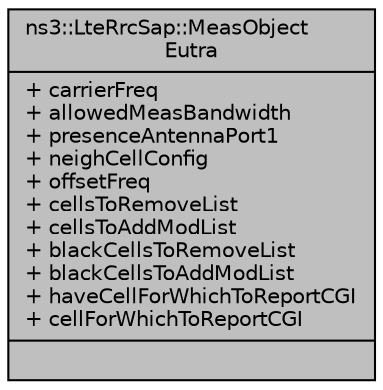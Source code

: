 digraph "ns3::LteRrcSap::MeasObjectEutra"
{
  edge [fontname="Helvetica",fontsize="10",labelfontname="Helvetica",labelfontsize="10"];
  node [fontname="Helvetica",fontsize="10",shape=record];
  Node1 [label="{ns3::LteRrcSap::MeasObject\lEutra\n|+ carrierFreq\l+ allowedMeasBandwidth\l+ presenceAntennaPort1\l+ neighCellConfig\l+ offsetFreq\l+ cellsToRemoveList\l+ cellsToAddModList\l+ blackCellsToRemoveList\l+ blackCellsToAddModList\l+ haveCellForWhichToReportCGI\l+ cellForWhichToReportCGI\l|}",height=0.2,width=0.4,color="black", fillcolor="grey75", style="filled", fontcolor="black"];
}
